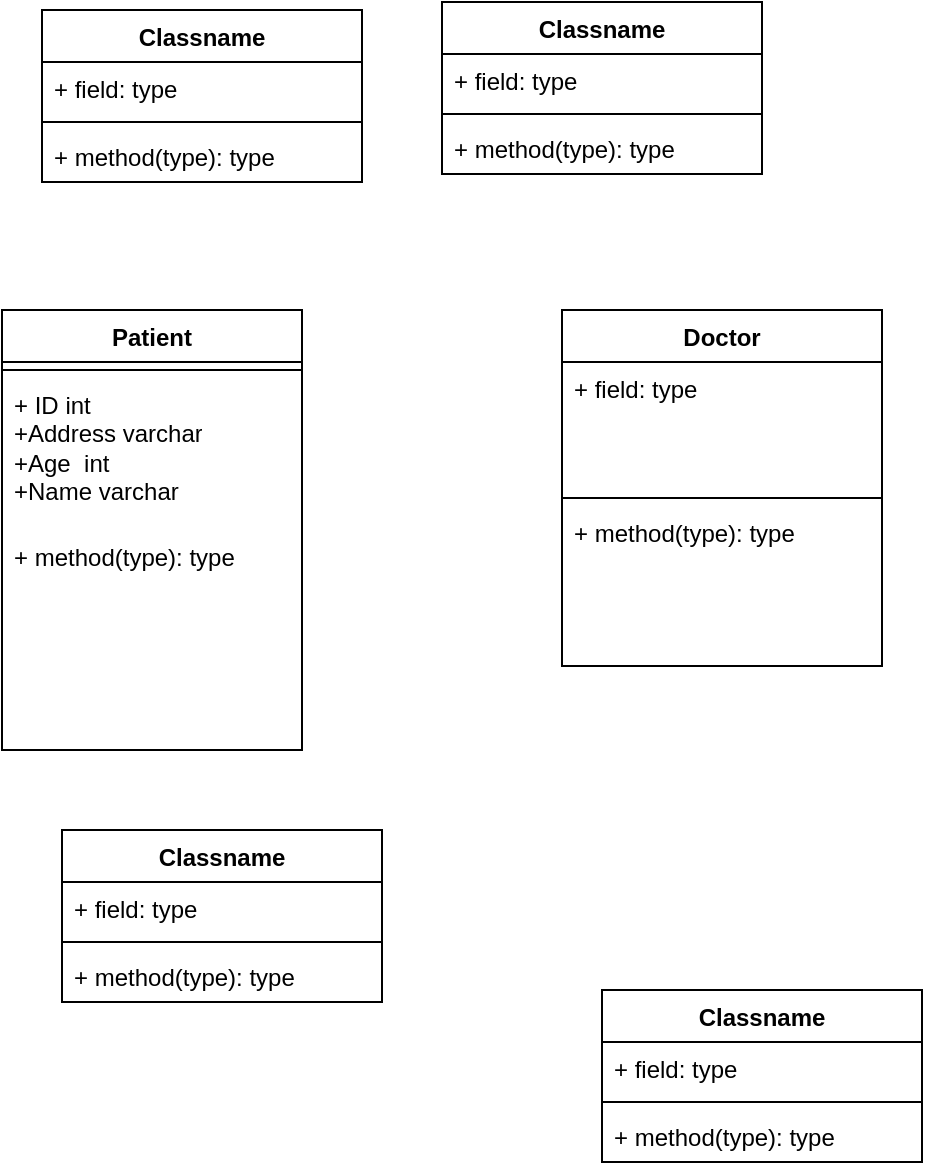 <mxfile version="21.3.2" type="github">
  <diagram id="C5RBs43oDa-KdzZeNtuy" name="Page-1">
    <mxGraphModel dx="604" dy="443" grid="1" gridSize="10" guides="1" tooltips="1" connect="1" arrows="1" fold="1" page="1" pageScale="1" pageWidth="827" pageHeight="1169" math="0" shadow="0">
      <root>
        <mxCell id="WIyWlLk6GJQsqaUBKTNV-0" />
        <mxCell id="WIyWlLk6GJQsqaUBKTNV-1" parent="WIyWlLk6GJQsqaUBKTNV-0" />
        <mxCell id="VF6HqYeToiZq7KJhebp6-0" value="Classname" style="swimlane;fontStyle=1;align=center;verticalAlign=top;childLayout=stackLayout;horizontal=1;startSize=26;horizontalStack=0;resizeParent=1;resizeParentMax=0;resizeLast=0;collapsible=1;marginBottom=0;whiteSpace=wrap;html=1;" vertex="1" parent="WIyWlLk6GJQsqaUBKTNV-1">
          <mxGeometry x="160" y="120" width="160" height="86" as="geometry" />
        </mxCell>
        <mxCell id="VF6HqYeToiZq7KJhebp6-1" value="+ field: type" style="text;strokeColor=none;fillColor=none;align=left;verticalAlign=top;spacingLeft=4;spacingRight=4;overflow=hidden;rotatable=0;points=[[0,0.5],[1,0.5]];portConstraint=eastwest;whiteSpace=wrap;html=1;" vertex="1" parent="VF6HqYeToiZq7KJhebp6-0">
          <mxGeometry y="26" width="160" height="26" as="geometry" />
        </mxCell>
        <mxCell id="VF6HqYeToiZq7KJhebp6-2" value="" style="line;strokeWidth=1;fillColor=none;align=left;verticalAlign=middle;spacingTop=-1;spacingLeft=3;spacingRight=3;rotatable=0;labelPosition=right;points=[];portConstraint=eastwest;strokeColor=inherit;" vertex="1" parent="VF6HqYeToiZq7KJhebp6-0">
          <mxGeometry y="52" width="160" height="8" as="geometry" />
        </mxCell>
        <mxCell id="VF6HqYeToiZq7KJhebp6-3" value="+ method(type): type" style="text;strokeColor=none;fillColor=none;align=left;verticalAlign=top;spacingLeft=4;spacingRight=4;overflow=hidden;rotatable=0;points=[[0,0.5],[1,0.5]];portConstraint=eastwest;whiteSpace=wrap;html=1;" vertex="1" parent="VF6HqYeToiZq7KJhebp6-0">
          <mxGeometry y="60" width="160" height="26" as="geometry" />
        </mxCell>
        <mxCell id="VF6HqYeToiZq7KJhebp6-4" value="Classname" style="swimlane;fontStyle=1;align=center;verticalAlign=top;childLayout=stackLayout;horizontal=1;startSize=26;horizontalStack=0;resizeParent=1;resizeParentMax=0;resizeLast=0;collapsible=1;marginBottom=0;whiteSpace=wrap;html=1;" vertex="1" parent="WIyWlLk6GJQsqaUBKTNV-1">
          <mxGeometry x="360" y="116" width="160" height="86" as="geometry" />
        </mxCell>
        <mxCell id="VF6HqYeToiZq7KJhebp6-5" value="+ field: type" style="text;strokeColor=none;fillColor=none;align=left;verticalAlign=top;spacingLeft=4;spacingRight=4;overflow=hidden;rotatable=0;points=[[0,0.5],[1,0.5]];portConstraint=eastwest;whiteSpace=wrap;html=1;" vertex="1" parent="VF6HqYeToiZq7KJhebp6-4">
          <mxGeometry y="26" width="160" height="26" as="geometry" />
        </mxCell>
        <mxCell id="VF6HqYeToiZq7KJhebp6-6" value="" style="line;strokeWidth=1;fillColor=none;align=left;verticalAlign=middle;spacingTop=-1;spacingLeft=3;spacingRight=3;rotatable=0;labelPosition=right;points=[];portConstraint=eastwest;strokeColor=inherit;" vertex="1" parent="VF6HqYeToiZq7KJhebp6-4">
          <mxGeometry y="52" width="160" height="8" as="geometry" />
        </mxCell>
        <mxCell id="VF6HqYeToiZq7KJhebp6-7" value="+ method(type): type" style="text;strokeColor=none;fillColor=none;align=left;verticalAlign=top;spacingLeft=4;spacingRight=4;overflow=hidden;rotatable=0;points=[[0,0.5],[1,0.5]];portConstraint=eastwest;whiteSpace=wrap;html=1;" vertex="1" parent="VF6HqYeToiZq7KJhebp6-4">
          <mxGeometry y="60" width="160" height="26" as="geometry" />
        </mxCell>
        <mxCell id="VF6HqYeToiZq7KJhebp6-8" value="Patient" style="swimlane;fontStyle=1;align=center;verticalAlign=top;childLayout=stackLayout;horizontal=1;startSize=26;horizontalStack=0;resizeParent=1;resizeParentMax=0;resizeLast=0;collapsible=1;marginBottom=0;whiteSpace=wrap;html=1;" vertex="1" parent="WIyWlLk6GJQsqaUBKTNV-1">
          <mxGeometry x="140" y="270" width="150" height="220" as="geometry" />
        </mxCell>
        <mxCell id="VF6HqYeToiZq7KJhebp6-10" value="" style="line;strokeWidth=1;fillColor=none;align=left;verticalAlign=middle;spacingTop=-1;spacingLeft=3;spacingRight=3;rotatable=0;labelPosition=right;points=[];portConstraint=eastwest;strokeColor=inherit;" vertex="1" parent="VF6HqYeToiZq7KJhebp6-8">
          <mxGeometry y="26" width="150" height="8" as="geometry" />
        </mxCell>
        <mxCell id="VF6HqYeToiZq7KJhebp6-9" value="+ ID&lt;span style=&quot;white-space: pre;&quot;&gt;	&lt;/span&gt;int&lt;br&gt;+Address varchar&lt;br&gt;+Age&amp;nbsp; int&lt;br&gt;+Name varchar&lt;br&gt;" style="text;strokeColor=none;fillColor=none;align=left;verticalAlign=top;spacingLeft=4;spacingRight=4;overflow=hidden;rotatable=0;points=[[0,0.5],[1,0.5]];portConstraint=eastwest;whiteSpace=wrap;html=1;" vertex="1" parent="VF6HqYeToiZq7KJhebp6-8">
          <mxGeometry y="34" width="150" height="76" as="geometry" />
        </mxCell>
        <mxCell id="VF6HqYeToiZq7KJhebp6-11" value="+ method(type): type" style="text;strokeColor=none;fillColor=none;align=left;verticalAlign=top;spacingLeft=4;spacingRight=4;overflow=hidden;rotatable=0;points=[[0,0.5],[1,0.5]];portConstraint=eastwest;whiteSpace=wrap;html=1;" vertex="1" parent="VF6HqYeToiZq7KJhebp6-8">
          <mxGeometry y="110" width="150" height="110" as="geometry" />
        </mxCell>
        <mxCell id="VF6HqYeToiZq7KJhebp6-12" value="Doctor" style="swimlane;fontStyle=1;align=center;verticalAlign=top;childLayout=stackLayout;horizontal=1;startSize=26;horizontalStack=0;resizeParent=1;resizeParentMax=0;resizeLast=0;collapsible=1;marginBottom=0;whiteSpace=wrap;html=1;" vertex="1" parent="WIyWlLk6GJQsqaUBKTNV-1">
          <mxGeometry x="420" y="270" width="160" height="178" as="geometry" />
        </mxCell>
        <mxCell id="VF6HqYeToiZq7KJhebp6-13" value="+ field: type" style="text;strokeColor=none;fillColor=none;align=left;verticalAlign=top;spacingLeft=4;spacingRight=4;overflow=hidden;rotatable=0;points=[[0,0.5],[1,0.5]];portConstraint=eastwest;whiteSpace=wrap;html=1;" vertex="1" parent="VF6HqYeToiZq7KJhebp6-12">
          <mxGeometry y="26" width="160" height="64" as="geometry" />
        </mxCell>
        <mxCell id="VF6HqYeToiZq7KJhebp6-14" value="" style="line;strokeWidth=1;fillColor=none;align=left;verticalAlign=middle;spacingTop=-1;spacingLeft=3;spacingRight=3;rotatable=0;labelPosition=right;points=[];portConstraint=eastwest;strokeColor=inherit;" vertex="1" parent="VF6HqYeToiZq7KJhebp6-12">
          <mxGeometry y="90" width="160" height="8" as="geometry" />
        </mxCell>
        <mxCell id="VF6HqYeToiZq7KJhebp6-15" value="+ method(type): type" style="text;strokeColor=none;fillColor=none;align=left;verticalAlign=top;spacingLeft=4;spacingRight=4;overflow=hidden;rotatable=0;points=[[0,0.5],[1,0.5]];portConstraint=eastwest;whiteSpace=wrap;html=1;" vertex="1" parent="VF6HqYeToiZq7KJhebp6-12">
          <mxGeometry y="98" width="160" height="80" as="geometry" />
        </mxCell>
        <mxCell id="VF6HqYeToiZq7KJhebp6-16" value="Classname" style="swimlane;fontStyle=1;align=center;verticalAlign=top;childLayout=stackLayout;horizontal=1;startSize=26;horizontalStack=0;resizeParent=1;resizeParentMax=0;resizeLast=0;collapsible=1;marginBottom=0;whiteSpace=wrap;html=1;" vertex="1" parent="WIyWlLk6GJQsqaUBKTNV-1">
          <mxGeometry x="170" y="530" width="160" height="86" as="geometry" />
        </mxCell>
        <mxCell id="VF6HqYeToiZq7KJhebp6-17" value="+ field: type" style="text;strokeColor=none;fillColor=none;align=left;verticalAlign=top;spacingLeft=4;spacingRight=4;overflow=hidden;rotatable=0;points=[[0,0.5],[1,0.5]];portConstraint=eastwest;whiteSpace=wrap;html=1;" vertex="1" parent="VF6HqYeToiZq7KJhebp6-16">
          <mxGeometry y="26" width="160" height="26" as="geometry" />
        </mxCell>
        <mxCell id="VF6HqYeToiZq7KJhebp6-18" value="" style="line;strokeWidth=1;fillColor=none;align=left;verticalAlign=middle;spacingTop=-1;spacingLeft=3;spacingRight=3;rotatable=0;labelPosition=right;points=[];portConstraint=eastwest;strokeColor=inherit;" vertex="1" parent="VF6HqYeToiZq7KJhebp6-16">
          <mxGeometry y="52" width="160" height="8" as="geometry" />
        </mxCell>
        <mxCell id="VF6HqYeToiZq7KJhebp6-19" value="+ method(type): type" style="text;strokeColor=none;fillColor=none;align=left;verticalAlign=top;spacingLeft=4;spacingRight=4;overflow=hidden;rotatable=0;points=[[0,0.5],[1,0.5]];portConstraint=eastwest;whiteSpace=wrap;html=1;" vertex="1" parent="VF6HqYeToiZq7KJhebp6-16">
          <mxGeometry y="60" width="160" height="26" as="geometry" />
        </mxCell>
        <mxCell id="VF6HqYeToiZq7KJhebp6-20" value="Classname" style="swimlane;fontStyle=1;align=center;verticalAlign=top;childLayout=stackLayout;horizontal=1;startSize=26;horizontalStack=0;resizeParent=1;resizeParentMax=0;resizeLast=0;collapsible=1;marginBottom=0;whiteSpace=wrap;html=1;" vertex="1" parent="WIyWlLk6GJQsqaUBKTNV-1">
          <mxGeometry x="440" y="610" width="160" height="86" as="geometry" />
        </mxCell>
        <mxCell id="VF6HqYeToiZq7KJhebp6-21" value="+ field: type" style="text;strokeColor=none;fillColor=none;align=left;verticalAlign=top;spacingLeft=4;spacingRight=4;overflow=hidden;rotatable=0;points=[[0,0.5],[1,0.5]];portConstraint=eastwest;whiteSpace=wrap;html=1;" vertex="1" parent="VF6HqYeToiZq7KJhebp6-20">
          <mxGeometry y="26" width="160" height="26" as="geometry" />
        </mxCell>
        <mxCell id="VF6HqYeToiZq7KJhebp6-22" value="" style="line;strokeWidth=1;fillColor=none;align=left;verticalAlign=middle;spacingTop=-1;spacingLeft=3;spacingRight=3;rotatable=0;labelPosition=right;points=[];portConstraint=eastwest;strokeColor=inherit;" vertex="1" parent="VF6HqYeToiZq7KJhebp6-20">
          <mxGeometry y="52" width="160" height="8" as="geometry" />
        </mxCell>
        <mxCell id="VF6HqYeToiZq7KJhebp6-23" value="+ method(type): type" style="text;strokeColor=none;fillColor=none;align=left;verticalAlign=top;spacingLeft=4;spacingRight=4;overflow=hidden;rotatable=0;points=[[0,0.5],[1,0.5]];portConstraint=eastwest;whiteSpace=wrap;html=1;" vertex="1" parent="VF6HqYeToiZq7KJhebp6-20">
          <mxGeometry y="60" width="160" height="26" as="geometry" />
        </mxCell>
      </root>
    </mxGraphModel>
  </diagram>
</mxfile>
